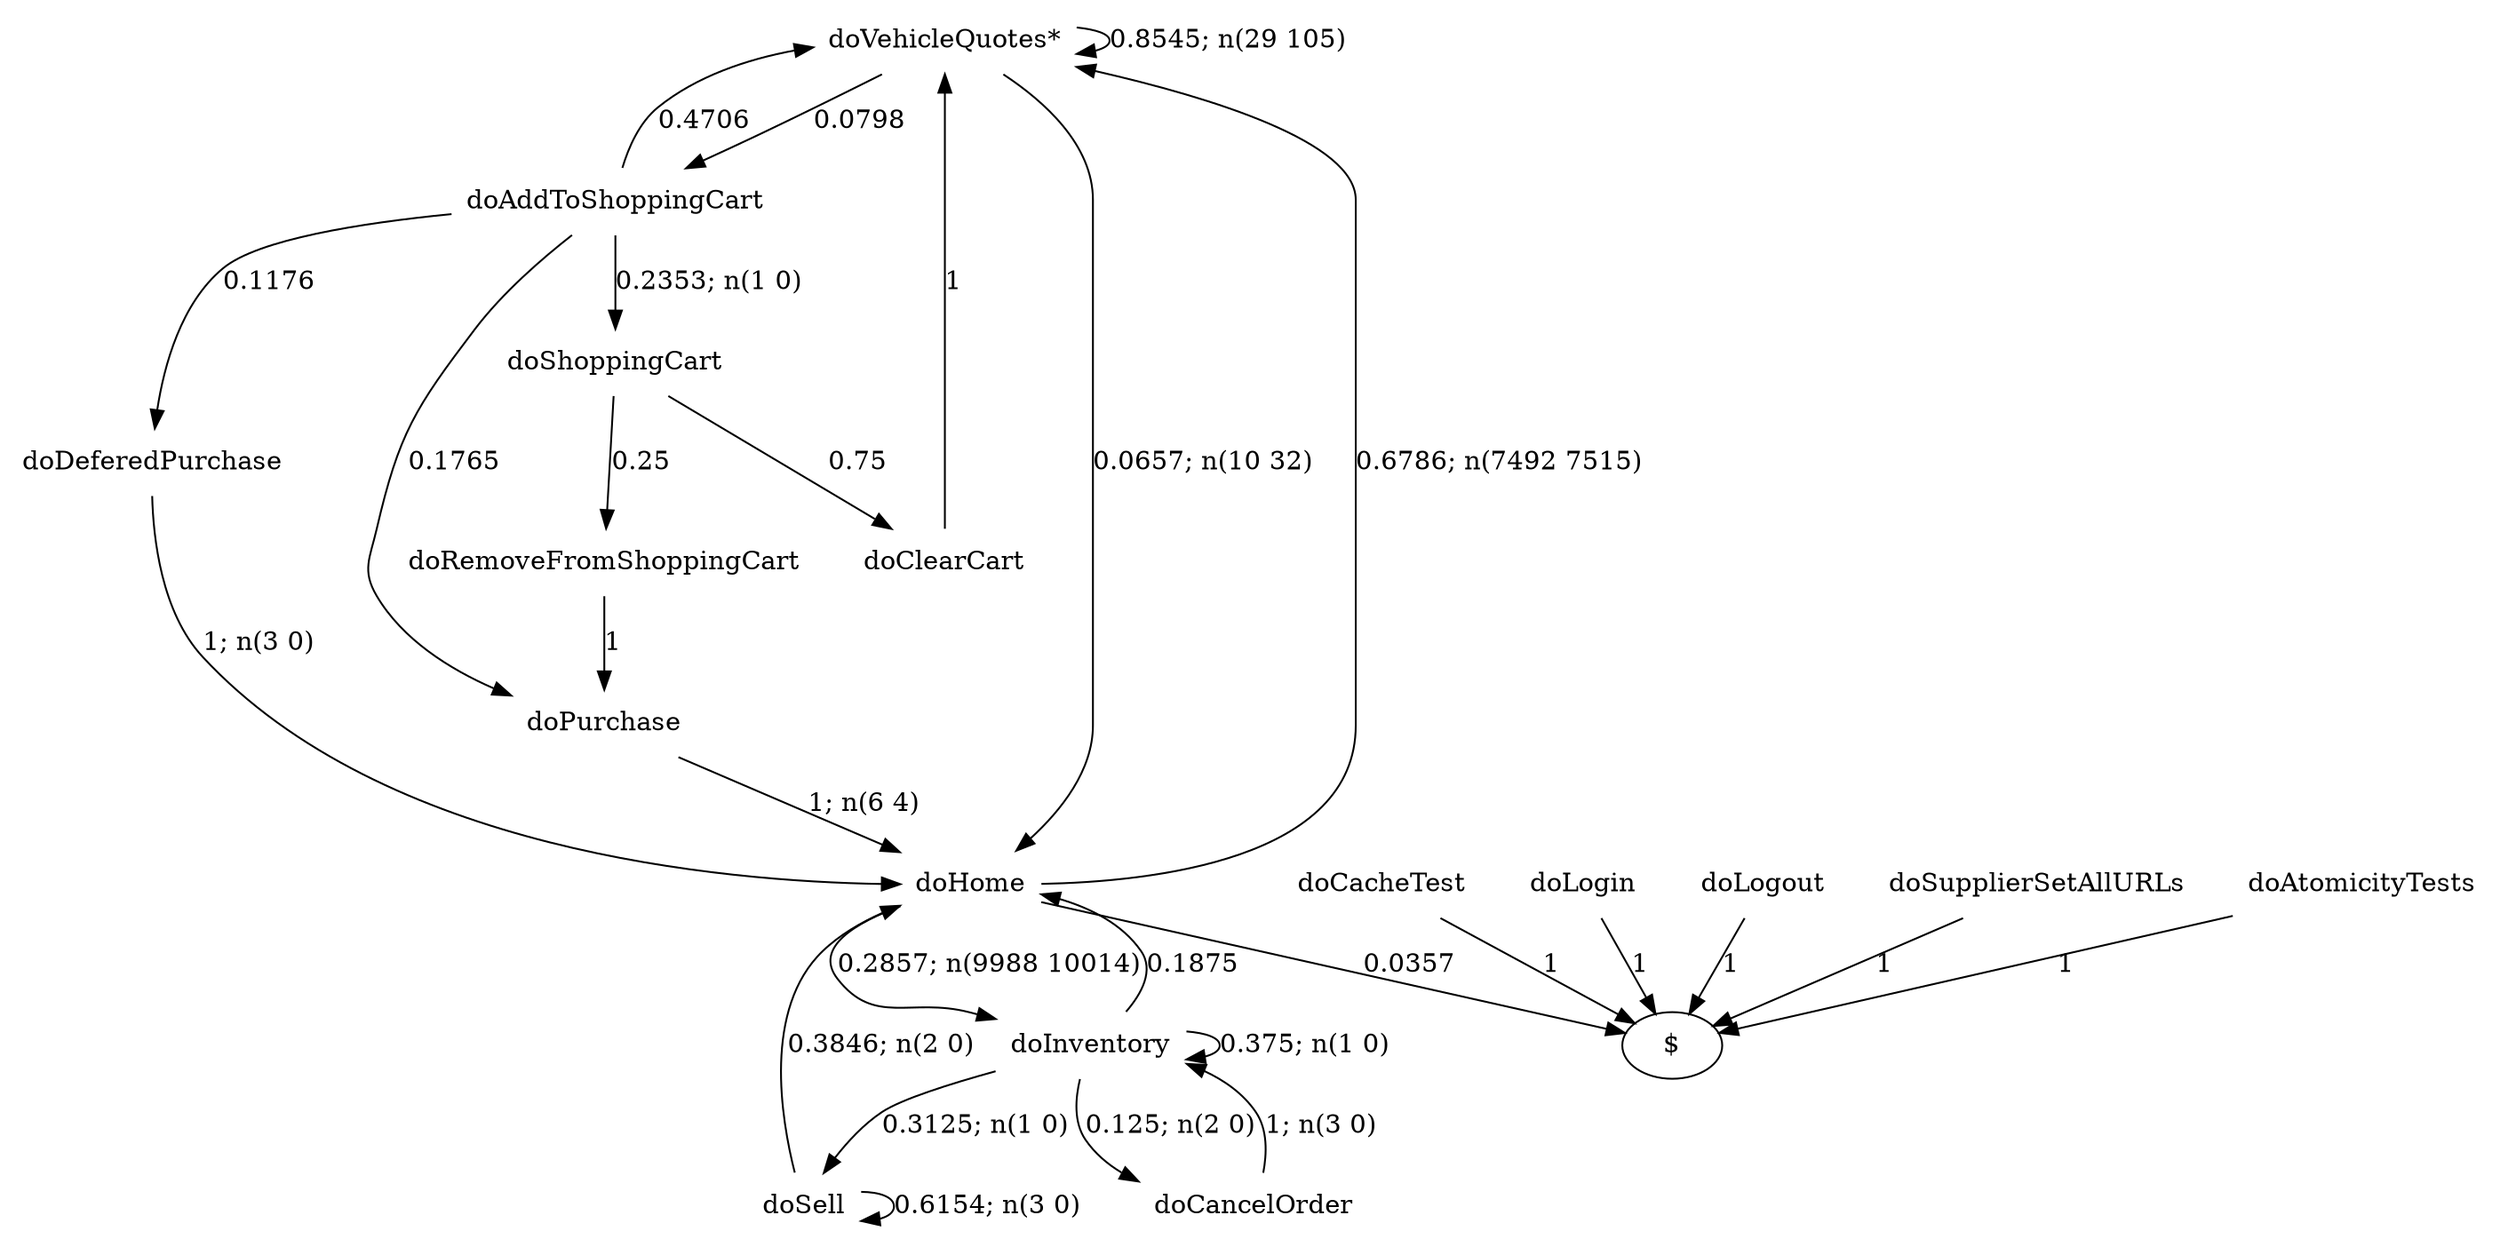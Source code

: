 digraph G {"doVehicleQuotes*" [label="doVehicleQuotes*",shape=none];"doSupplierSetAllURLs" [label="doSupplierSetAllURLs",shape=none];"doAtomicityTests" [label="doAtomicityTests",shape=none];"doCacheTest" [label="doCacheTest",shape=none];"doLogin" [label="doLogin",shape=none];"doAddToShoppingCart" [label="doAddToShoppingCart",shape=none];"doDeferedPurchase" [label="doDeferedPurchase",shape=none];"doHome" [label="doHome",shape=none];"doShoppingCart" [label="doShoppingCart",shape=none];"doClearCart" [label="doClearCart",shape=none];"doPurchase" [label="doPurchase",shape=none];"doInventory" [label="doInventory",shape=none];"doSell" [label="doSell",shape=none];"doLogout" [label="doLogout",shape=none];"doCancelOrder" [label="doCancelOrder",shape=none];"doRemoveFromShoppingCart" [label="doRemoveFromShoppingCart",shape=none];"doVehicleQuotes*"->"doVehicleQuotes*" [style=solid,label="0.8545; n(29 105)"];"doVehicleQuotes*"->"doAddToShoppingCart" [style=solid,label="0.0798"];"doVehicleQuotes*"->"doHome" [style=solid,label="0.0657; n(10 32)"];"doSupplierSetAllURLs"->"$" [style=solid,label="1"];"doAtomicityTests"->"$" [style=solid,label="1"];"doCacheTest"->"$" [style=solid,label="1"];"doLogin"->"$" [style=solid,label="1"];"doAddToShoppingCart"->"doVehicleQuotes*" [style=solid,label="0.4706"];"doAddToShoppingCart"->"doDeferedPurchase" [style=solid,label="0.1176"];"doAddToShoppingCart"->"doShoppingCart" [style=solid,label="0.2353; n(1 0)"];"doAddToShoppingCart"->"doPurchase" [style=solid,label="0.1765"];"doDeferedPurchase"->"doHome" [style=solid,label="1; n(3 0)"];"doHome"->"doVehicleQuotes*" [style=solid,label="0.6786; n(7492 7515)"];"doHome"->"doInventory" [style=solid,label="0.2857; n(9988 10014)"];"doHome"->"$" [style=solid,label="0.0357"];"doShoppingCart"->"doClearCart" [style=solid,label="0.75"];"doShoppingCart"->"doRemoveFromShoppingCart" [style=solid,label="0.25"];"doClearCart"->"doVehicleQuotes*" [style=solid,label="1"];"doPurchase"->"doHome" [style=solid,label="1; n(6 4)"];"doInventory"->"doHome" [style=solid,label="0.1875"];"doInventory"->"doInventory" [style=solid,label="0.375; n(1 0)"];"doInventory"->"doSell" [style=solid,label="0.3125; n(1 0)"];"doInventory"->"doCancelOrder" [style=solid,label="0.125; n(2 0)"];"doSell"->"doHome" [style=solid,label="0.3846; n(2 0)"];"doSell"->"doSell" [style=solid,label="0.6154; n(3 0)"];"doLogout"->"$" [style=solid,label="1"];"doCancelOrder"->"doInventory" [style=solid,label="1; n(3 0)"];"doRemoveFromShoppingCart"->"doPurchase" [style=solid,label="1"];}